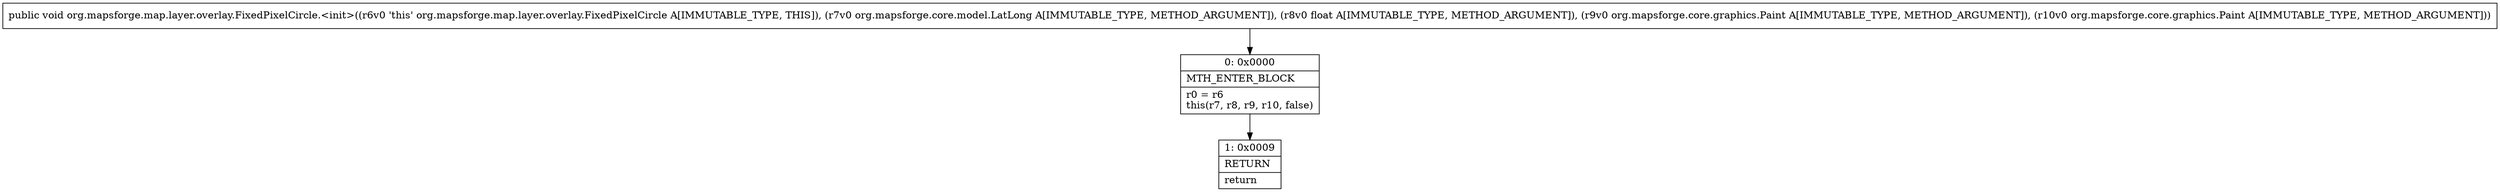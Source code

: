 digraph "CFG fororg.mapsforge.map.layer.overlay.FixedPixelCircle.\<init\>(Lorg\/mapsforge\/core\/model\/LatLong;FLorg\/mapsforge\/core\/graphics\/Paint;Lorg\/mapsforge\/core\/graphics\/Paint;)V" {
Node_0 [shape=record,label="{0\:\ 0x0000|MTH_ENTER_BLOCK\l|r0 = r6\lthis(r7, r8, r9, r10, false)\l}"];
Node_1 [shape=record,label="{1\:\ 0x0009|RETURN\l|return\l}"];
MethodNode[shape=record,label="{public void org.mapsforge.map.layer.overlay.FixedPixelCircle.\<init\>((r6v0 'this' org.mapsforge.map.layer.overlay.FixedPixelCircle A[IMMUTABLE_TYPE, THIS]), (r7v0 org.mapsforge.core.model.LatLong A[IMMUTABLE_TYPE, METHOD_ARGUMENT]), (r8v0 float A[IMMUTABLE_TYPE, METHOD_ARGUMENT]), (r9v0 org.mapsforge.core.graphics.Paint A[IMMUTABLE_TYPE, METHOD_ARGUMENT]), (r10v0 org.mapsforge.core.graphics.Paint A[IMMUTABLE_TYPE, METHOD_ARGUMENT])) }"];
MethodNode -> Node_0;
Node_0 -> Node_1;
}

